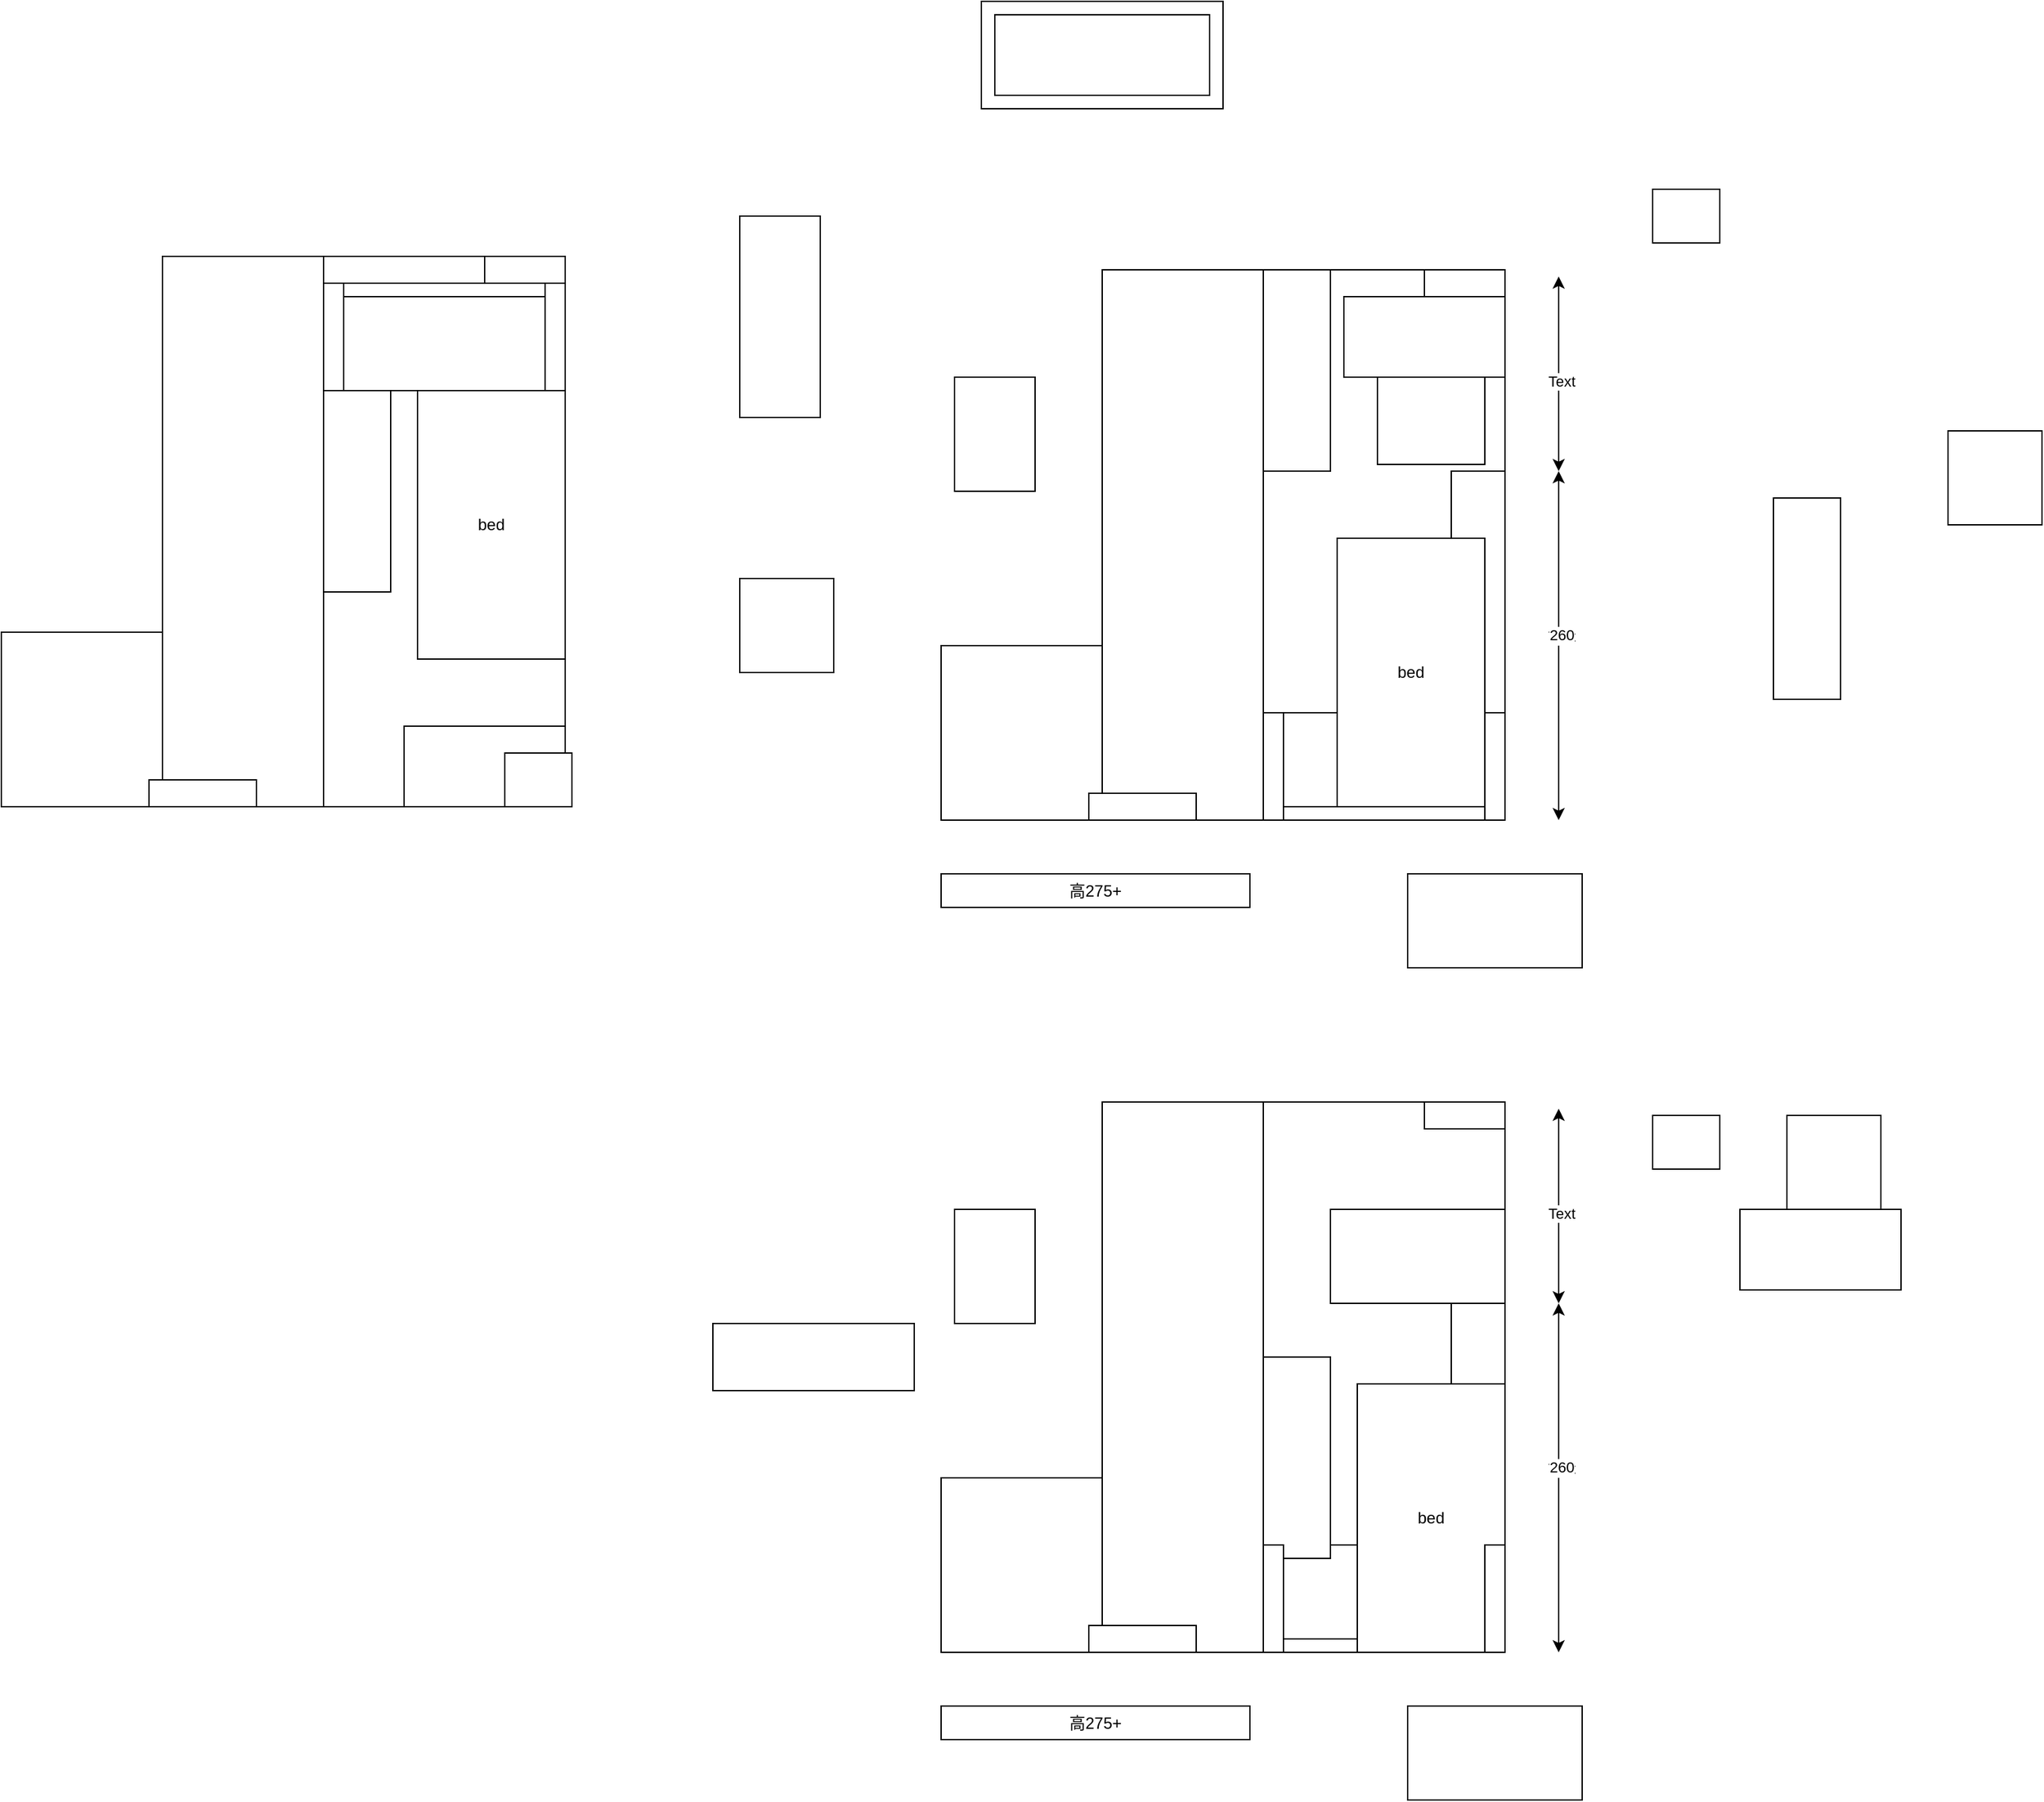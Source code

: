 <mxfile version="25.0.1">
  <diagram name="第 1 页" id="J5ImZjePr7-Z2cBgEEt4">
    <mxGraphModel dx="2062" dy="1806" grid="1" gridSize="10" guides="1" tooltips="1" connect="1" arrows="1" fold="1" page="1" pageScale="1" pageWidth="827" pageHeight="1169" math="0" shadow="0">
      <root>
        <mxCell id="0" />
        <mxCell id="1" parent="0" />
        <mxCell id="LjnxOZAXyOkC-iWtyWfS-1" value="" style="rounded=0;whiteSpace=wrap;html=1;" parent="1" vertex="1">
          <mxGeometry x="410" y="160" width="180" height="410" as="geometry" />
        </mxCell>
        <mxCell id="LjnxOZAXyOkC-iWtyWfS-12" value="" style="rounded=0;whiteSpace=wrap;html=1;" parent="1" vertex="1">
          <mxGeometry x="290" y="160" width="120" height="410" as="geometry" />
        </mxCell>
        <mxCell id="_gcAofJnAJ5gUPm7FN8z-5" value="" style="rounded=0;whiteSpace=wrap;html=1;" parent="1" vertex="1">
          <mxGeometry x="170" y="440" width="120" height="130" as="geometry" />
        </mxCell>
        <mxCell id="LjnxOZAXyOkC-iWtyWfS-3" value="" style="rounded=0;whiteSpace=wrap;html=1;direction=west;" parent="1" vertex="1">
          <mxGeometry x="470" y="180" width="120" height="60" as="geometry" />
        </mxCell>
        <mxCell id="LjnxOZAXyOkC-iWtyWfS-4" value="" style="rounded=0;whiteSpace=wrap;html=1;direction=south;" parent="1" vertex="1">
          <mxGeometry x="517.5" y="610" width="130" height="70" as="geometry" />
        </mxCell>
        <mxCell id="LjnxOZAXyOkC-iWtyWfS-5" value="" style="rounded=0;whiteSpace=wrap;html=1;direction=east;" parent="1" vertex="1">
          <mxGeometry x="550" y="310" width="40" height="180" as="geometry" />
        </mxCell>
        <mxCell id="LjnxOZAXyOkC-iWtyWfS-7" value="" style="verticalLabelPosition=bottom;verticalAlign=top;html=1;shape=mxgraph.basic.frame;dx=10;whiteSpace=wrap;" parent="1" vertex="1">
          <mxGeometry x="200" y="-40" width="180" height="80" as="geometry" />
        </mxCell>
        <mxCell id="LjnxOZAXyOkC-iWtyWfS-11" value="" style="rounded=0;whiteSpace=wrap;html=1;" parent="1" vertex="1">
          <mxGeometry x="410" y="490" width="180" height="80" as="geometry" />
        </mxCell>
        <mxCell id="_gcAofJnAJ5gUPm7FN8z-2" value="高275+" style="rounded=0;whiteSpace=wrap;html=1;" parent="1" vertex="1">
          <mxGeometry x="170" y="610" width="230" height="25" as="geometry" />
        </mxCell>
        <mxCell id="_gcAofJnAJ5gUPm7FN8z-3" value="" style="rounded=0;whiteSpace=wrap;html=1;" parent="1" vertex="1">
          <mxGeometry x="280" y="550" width="80" height="20" as="geometry" />
        </mxCell>
        <mxCell id="_gcAofJnAJ5gUPm7FN8z-6" value="" style="rounded=0;whiteSpace=wrap;html=1;" parent="1" vertex="1">
          <mxGeometry x="700" y="100" width="50" height="40" as="geometry" />
        </mxCell>
        <mxCell id="_gcAofJnAJ5gUPm7FN8z-7" value="" style="rounded=0;whiteSpace=wrap;html=1;" parent="1" vertex="1">
          <mxGeometry x="920" y="280" width="70" height="70" as="geometry" />
        </mxCell>
        <mxCell id="_gcAofJnAJ5gUPm7FN8z-8" value="" style="rounded=0;whiteSpace=wrap;html=1;" parent="1" vertex="1">
          <mxGeometry x="530" y="160" width="60" height="20" as="geometry" />
        </mxCell>
        <mxCell id="GlwMnpXeYNYfNDQ00GTf-5" value="" style="rounded=0;whiteSpace=wrap;html=1;" parent="1" vertex="1">
          <mxGeometry x="425" y="560" width="150" height="10" as="geometry" />
        </mxCell>
        <mxCell id="GlwMnpXeYNYfNDQ00GTf-7" value="" style="rounded=0;whiteSpace=wrap;html=1;" parent="1" vertex="1">
          <mxGeometry x="495" y="240" width="80" height="65" as="geometry" />
        </mxCell>
        <mxCell id="GlwMnpXeYNYfNDQ00GTf-8" value="" style="rounded=0;whiteSpace=wrap;html=1;direction=south;" parent="1" vertex="1">
          <mxGeometry x="410" y="160" width="50" height="150" as="geometry" />
        </mxCell>
        <mxCell id="GlwMnpXeYNYfNDQ00GTf-10" value="" style="rounded=0;whiteSpace=wrap;html=1;" parent="1" vertex="1">
          <mxGeometry x="-290" y="150" width="180" height="410" as="geometry" />
        </mxCell>
        <mxCell id="GlwMnpXeYNYfNDQ00GTf-11" value="" style="rounded=0;whiteSpace=wrap;html=1;" parent="1" vertex="1">
          <mxGeometry x="-410" y="150" width="120" height="410" as="geometry" />
        </mxCell>
        <mxCell id="GlwMnpXeYNYfNDQ00GTf-12" value="" style="rounded=0;whiteSpace=wrap;html=1;" parent="1" vertex="1">
          <mxGeometry x="-530" y="430" width="120" height="130" as="geometry" />
        </mxCell>
        <mxCell id="GlwMnpXeYNYfNDQ00GTf-14" value="" style="rounded=0;whiteSpace=wrap;html=1;direction=west;" parent="1" vertex="1">
          <mxGeometry x="480" y="360" width="70" height="130" as="geometry" />
        </mxCell>
        <mxCell id="GlwMnpXeYNYfNDQ00GTf-13" value="" style="rounded=0;whiteSpace=wrap;html=1;direction=east;" parent="1" vertex="1">
          <mxGeometry x="-230" y="500" width="120" height="60" as="geometry" />
        </mxCell>
        <mxCell id="GlwMnpXeYNYfNDQ00GTf-15" value="" style="rounded=0;whiteSpace=wrap;html=1;" parent="1" vertex="1">
          <mxGeometry x="-150" y="250" width="40" height="180" as="geometry" />
        </mxCell>
        <mxCell id="GlwMnpXeYNYfNDQ00GTf-16" value="" style="rounded=0;whiteSpace=wrap;html=1;" parent="1" vertex="1">
          <mxGeometry x="-290" y="170" width="180" height="80" as="geometry" />
        </mxCell>
        <mxCell id="GlwMnpXeYNYfNDQ00GTf-17" value="" style="rounded=0;whiteSpace=wrap;html=1;" parent="1" vertex="1">
          <mxGeometry x="-420" y="540" width="80" height="20" as="geometry" />
        </mxCell>
        <mxCell id="GlwMnpXeYNYfNDQ00GTf-18" value="" style="rounded=0;whiteSpace=wrap;html=1;" parent="1" vertex="1">
          <mxGeometry x="-155" y="520" width="50" height="40" as="geometry" />
        </mxCell>
        <mxCell id="GlwMnpXeYNYfNDQ00GTf-19" value="" style="rounded=0;whiteSpace=wrap;html=1;" parent="1" vertex="1">
          <mxGeometry x="20" y="390" width="70" height="70" as="geometry" />
        </mxCell>
        <mxCell id="GlwMnpXeYNYfNDQ00GTf-20" value="" style="rounded=0;whiteSpace=wrap;html=1;" parent="1" vertex="1">
          <mxGeometry x="-170" y="150" width="60" height="20" as="geometry" />
        </mxCell>
        <mxCell id="GlwMnpXeYNYfNDQ00GTf-21" value="" style="rounded=0;whiteSpace=wrap;html=1;direction=west;" parent="1" vertex="1">
          <mxGeometry x="180" y="240" width="60" height="85" as="geometry" />
        </mxCell>
        <mxCell id="GlwMnpXeYNYfNDQ00GTf-22" value="" style="rounded=0;whiteSpace=wrap;html=1;direction=north;" parent="1" vertex="1">
          <mxGeometry x="-125" y="170" width="15" height="80" as="geometry" />
        </mxCell>
        <mxCell id="GlwMnpXeYNYfNDQ00GTf-23" value="" style="rounded=0;whiteSpace=wrap;html=1;" parent="1" vertex="1">
          <mxGeometry x="-275" y="170" width="150" height="10" as="geometry" />
        </mxCell>
        <mxCell id="GlwMnpXeYNYfNDQ00GTf-24" value="" style="rounded=0;whiteSpace=wrap;html=1;direction=north;" parent="1" vertex="1">
          <mxGeometry x="20" y="120" width="60" height="150" as="geometry" />
        </mxCell>
        <mxCell id="GlwMnpXeYNYfNDQ00GTf-30" value="" style="rounded=0;whiteSpace=wrap;html=1;direction=south;" parent="1" vertex="1">
          <mxGeometry x="-210" y="250" width="60" height="150" as="geometry" />
        </mxCell>
        <mxCell id="LjnxOZAXyOkC-iWtyWfS-2" value="bed" style="rounded=0;whiteSpace=wrap;html=1;direction=west;" parent="1" vertex="1">
          <mxGeometry x="465" y="360" width="110" height="200" as="geometry" />
        </mxCell>
        <mxCell id="mAB48zz6KxCVZiDIrmXW-2" value="" style="rounded=0;whiteSpace=wrap;html=1;direction=north;" parent="1" vertex="1">
          <mxGeometry x="-290" y="170" width="15" height="80" as="geometry" />
        </mxCell>
        <mxCell id="mAB48zz6KxCVZiDIrmXW-3" value="" style="rounded=0;whiteSpace=wrap;html=1;direction=north;" parent="1" vertex="1">
          <mxGeometry x="410" y="490" width="15" height="80" as="geometry" />
        </mxCell>
        <mxCell id="mAB48zz6KxCVZiDIrmXW-4" value="" style="rounded=0;whiteSpace=wrap;html=1;direction=north;" parent="1" vertex="1">
          <mxGeometry x="575" y="490" width="15" height="80" as="geometry" />
        </mxCell>
        <mxCell id="mAB48zz6KxCVZiDIrmXW-7" value="" style="rounded=0;whiteSpace=wrap;html=1;direction=south;" parent="1" vertex="1">
          <mxGeometry x="790" y="330" width="50" height="150" as="geometry" />
        </mxCell>
        <mxCell id="mAB48zz6KxCVZiDIrmXW-9" value="" style="endArrow=classic;startArrow=classic;html=1;rounded=0;" parent="1" edge="1">
          <mxGeometry width="50" height="50" relative="1" as="geometry">
            <mxPoint x="630" y="310" as="sourcePoint" />
            <mxPoint x="630" y="165" as="targetPoint" />
          </mxGeometry>
        </mxCell>
        <mxCell id="mAB48zz6KxCVZiDIrmXW-14" value="Text" style="edgeLabel;html=1;align=center;verticalAlign=middle;resizable=0;points=[];" parent="mAB48zz6KxCVZiDIrmXW-9" vertex="1" connectable="0">
          <mxGeometry x="-0.076" y="-2" relative="1" as="geometry">
            <mxPoint as="offset" />
          </mxGeometry>
        </mxCell>
        <mxCell id="mAB48zz6KxCVZiDIrmXW-10" value="" style="endArrow=classic;startArrow=classic;html=1;rounded=0;" parent="1" edge="1">
          <mxGeometry width="50" height="50" relative="1" as="geometry">
            <mxPoint x="630" y="570" as="sourcePoint" />
            <mxPoint x="630" y="310" as="targetPoint" />
          </mxGeometry>
        </mxCell>
        <mxCell id="mAB48zz6KxCVZiDIrmXW-11" value="Text" style="edgeLabel;html=1;align=center;verticalAlign=middle;resizable=0;points=[];" parent="mAB48zz6KxCVZiDIrmXW-10" vertex="1" connectable="0">
          <mxGeometry x="0.054" y="-2" relative="1" as="geometry">
            <mxPoint as="offset" />
          </mxGeometry>
        </mxCell>
        <mxCell id="mAB48zz6KxCVZiDIrmXW-13" value="260" style="edgeLabel;html=1;align=center;verticalAlign=middle;resizable=0;points=[];" parent="mAB48zz6KxCVZiDIrmXW-10" vertex="1" connectable="0">
          <mxGeometry x="0.061" y="-2" relative="1" as="geometry">
            <mxPoint as="offset" />
          </mxGeometry>
        </mxCell>
        <mxCell id="GlwMnpXeYNYfNDQ00GTf-28" value="bed" style="rounded=0;whiteSpace=wrap;html=1;" parent="1" vertex="1">
          <mxGeometry x="-220" y="250" width="110" height="200" as="geometry" />
        </mxCell>
        <mxCell id="mAB48zz6KxCVZiDIrmXW-15" value="" style="rounded=0;whiteSpace=wrap;html=1;direction=south;" parent="1" vertex="1">
          <mxGeometry x="-290" y="250" width="50" height="150" as="geometry" />
        </mxCell>
        <mxCell id="mAB48zz6KxCVZiDIrmXW-16" value="" style="rounded=0;whiteSpace=wrap;html=1;direction=south;" parent="1" vertex="1">
          <mxGeometry x="-290" y="250" width="50" height="150" as="geometry" />
        </mxCell>
        <mxCell id="RpYrmkW6zzBXwodVSJFd-1" value="" style="rounded=0;whiteSpace=wrap;html=1;" vertex="1" parent="1">
          <mxGeometry x="410" y="780" width="180" height="410" as="geometry" />
        </mxCell>
        <mxCell id="RpYrmkW6zzBXwodVSJFd-2" value="" style="rounded=0;whiteSpace=wrap;html=1;" vertex="1" parent="1">
          <mxGeometry x="290" y="780" width="120" height="410" as="geometry" />
        </mxCell>
        <mxCell id="RpYrmkW6zzBXwodVSJFd-3" value="" style="rounded=0;whiteSpace=wrap;html=1;" vertex="1" parent="1">
          <mxGeometry x="170" y="1060" width="120" height="130" as="geometry" />
        </mxCell>
        <mxCell id="RpYrmkW6zzBXwodVSJFd-4" value="" style="rounded=0;whiteSpace=wrap;html=1;direction=west;" vertex="1" parent="1">
          <mxGeometry x="765" y="860" width="120" height="60" as="geometry" />
        </mxCell>
        <mxCell id="RpYrmkW6zzBXwodVSJFd-5" value="" style="rounded=0;whiteSpace=wrap;html=1;direction=south;" vertex="1" parent="1">
          <mxGeometry x="517.5" y="1230" width="130" height="70" as="geometry" />
        </mxCell>
        <mxCell id="RpYrmkW6zzBXwodVSJFd-6" value="" style="rounded=0;whiteSpace=wrap;html=1;direction=east;" vertex="1" parent="1">
          <mxGeometry x="550" y="930" width="40" height="180" as="geometry" />
        </mxCell>
        <mxCell id="RpYrmkW6zzBXwodVSJFd-7" value="" style="rounded=0;whiteSpace=wrap;html=1;direction=west;" vertex="1" parent="1">
          <mxGeometry x="410" y="1110" width="180" height="80" as="geometry" />
        </mxCell>
        <mxCell id="RpYrmkW6zzBXwodVSJFd-8" value="高275+" style="rounded=0;whiteSpace=wrap;html=1;" vertex="1" parent="1">
          <mxGeometry x="170" y="1230" width="230" height="25" as="geometry" />
        </mxCell>
        <mxCell id="RpYrmkW6zzBXwodVSJFd-9" value="" style="rounded=0;whiteSpace=wrap;html=1;" vertex="1" parent="1">
          <mxGeometry x="280" y="1170" width="80" height="20" as="geometry" />
        </mxCell>
        <mxCell id="RpYrmkW6zzBXwodVSJFd-10" value="" style="rounded=0;whiteSpace=wrap;html=1;" vertex="1" parent="1">
          <mxGeometry x="700" y="790" width="50" height="40" as="geometry" />
        </mxCell>
        <mxCell id="RpYrmkW6zzBXwodVSJFd-11" value="" style="rounded=0;whiteSpace=wrap;html=1;" vertex="1" parent="1">
          <mxGeometry x="800" y="790" width="70" height="70" as="geometry" />
        </mxCell>
        <mxCell id="RpYrmkW6zzBXwodVSJFd-12" value="" style="rounded=0;whiteSpace=wrap;html=1;" vertex="1" parent="1">
          <mxGeometry x="530" y="780" width="60" height="20" as="geometry" />
        </mxCell>
        <mxCell id="RpYrmkW6zzBXwodVSJFd-13" value="" style="rounded=0;whiteSpace=wrap;html=1;" vertex="1" parent="1">
          <mxGeometry x="425" y="1180" width="150" height="10" as="geometry" />
        </mxCell>
        <mxCell id="RpYrmkW6zzBXwodVSJFd-14" value="" style="rounded=0;whiteSpace=wrap;html=1;direction=north;" vertex="1" parent="1">
          <mxGeometry x="410" y="970" width="50" height="150" as="geometry" />
        </mxCell>
        <mxCell id="RpYrmkW6zzBXwodVSJFd-15" value="" style="rounded=0;whiteSpace=wrap;html=1;direction=north;" vertex="1" parent="1">
          <mxGeometry x="460" y="860" width="130" height="70" as="geometry" />
        </mxCell>
        <mxCell id="RpYrmkW6zzBXwodVSJFd-16" value="" style="rounded=0;whiteSpace=wrap;html=1;direction=west;" vertex="1" parent="1">
          <mxGeometry x="180" y="860" width="60" height="85" as="geometry" />
        </mxCell>
        <mxCell id="RpYrmkW6zzBXwodVSJFd-17" value="bed" style="rounded=0;whiteSpace=wrap;html=1;direction=west;" vertex="1" parent="1">
          <mxGeometry x="480" y="990" width="110" height="200" as="geometry" />
        </mxCell>
        <mxCell id="RpYrmkW6zzBXwodVSJFd-18" value="" style="rounded=0;whiteSpace=wrap;html=1;direction=north;" vertex="1" parent="1">
          <mxGeometry x="410" y="1110" width="15" height="80" as="geometry" />
        </mxCell>
        <mxCell id="RpYrmkW6zzBXwodVSJFd-19" value="" style="rounded=0;whiteSpace=wrap;html=1;direction=north;" vertex="1" parent="1">
          <mxGeometry x="575" y="1110" width="15" height="80" as="geometry" />
        </mxCell>
        <mxCell id="RpYrmkW6zzBXwodVSJFd-20" value="" style="rounded=0;whiteSpace=wrap;html=1;direction=west;" vertex="1" parent="1">
          <mxGeometry y="945" width="150" height="50" as="geometry" />
        </mxCell>
        <mxCell id="RpYrmkW6zzBXwodVSJFd-21" value="" style="endArrow=classic;startArrow=classic;html=1;rounded=0;" edge="1" parent="1">
          <mxGeometry width="50" height="50" relative="1" as="geometry">
            <mxPoint x="630" y="930" as="sourcePoint" />
            <mxPoint x="630" y="785" as="targetPoint" />
          </mxGeometry>
        </mxCell>
        <mxCell id="RpYrmkW6zzBXwodVSJFd-22" value="Text" style="edgeLabel;html=1;align=center;verticalAlign=middle;resizable=0;points=[];" vertex="1" connectable="0" parent="RpYrmkW6zzBXwodVSJFd-21">
          <mxGeometry x="-0.076" y="-2" relative="1" as="geometry">
            <mxPoint as="offset" />
          </mxGeometry>
        </mxCell>
        <mxCell id="RpYrmkW6zzBXwodVSJFd-23" value="" style="endArrow=classic;startArrow=classic;html=1;rounded=0;" edge="1" parent="1">
          <mxGeometry width="50" height="50" relative="1" as="geometry">
            <mxPoint x="630" y="1190" as="sourcePoint" />
            <mxPoint x="630" y="930" as="targetPoint" />
          </mxGeometry>
        </mxCell>
        <mxCell id="RpYrmkW6zzBXwodVSJFd-24" value="Text" style="edgeLabel;html=1;align=center;verticalAlign=middle;resizable=0;points=[];" vertex="1" connectable="0" parent="RpYrmkW6zzBXwodVSJFd-23">
          <mxGeometry x="0.054" y="-2" relative="1" as="geometry">
            <mxPoint as="offset" />
          </mxGeometry>
        </mxCell>
        <mxCell id="RpYrmkW6zzBXwodVSJFd-25" value="260" style="edgeLabel;html=1;align=center;verticalAlign=middle;resizable=0;points=[];" vertex="1" connectable="0" parent="RpYrmkW6zzBXwodVSJFd-23">
          <mxGeometry x="0.061" y="-2" relative="1" as="geometry">
            <mxPoint as="offset" />
          </mxGeometry>
        </mxCell>
      </root>
    </mxGraphModel>
  </diagram>
</mxfile>

